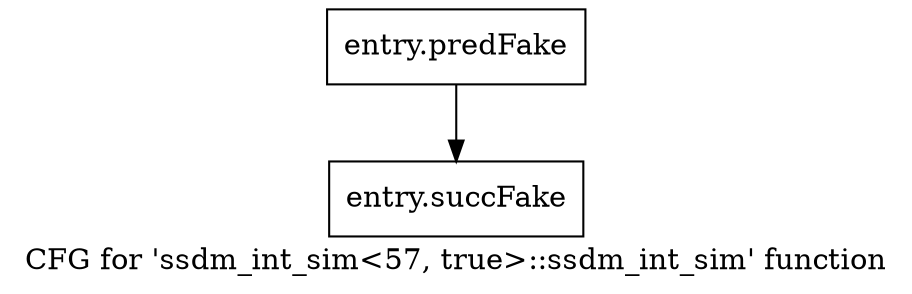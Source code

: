digraph "CFG for 'ssdm_int_sim\<57, true\>::ssdm_int_sim' function" {
	label="CFG for 'ssdm_int_sim\<57, true\>::ssdm_int_sim' function";

	Node0x3caf920 [shape=record,filename="",linenumber="",label="{entry.predFake}"];
	Node0x3caf920 -> Node0x3eaa9f0[ callList="" memoryops="" filename="/tools/Xilinx/Vitis_HLS/2022.1/include/ap_common.h" execusionnum="6400"];
	Node0x3eaa9f0 [shape=record,filename="/tools/Xilinx/Vitis_HLS/2022.1/include/ap_common.h",linenumber="706",label="{entry.succFake}"];
}
